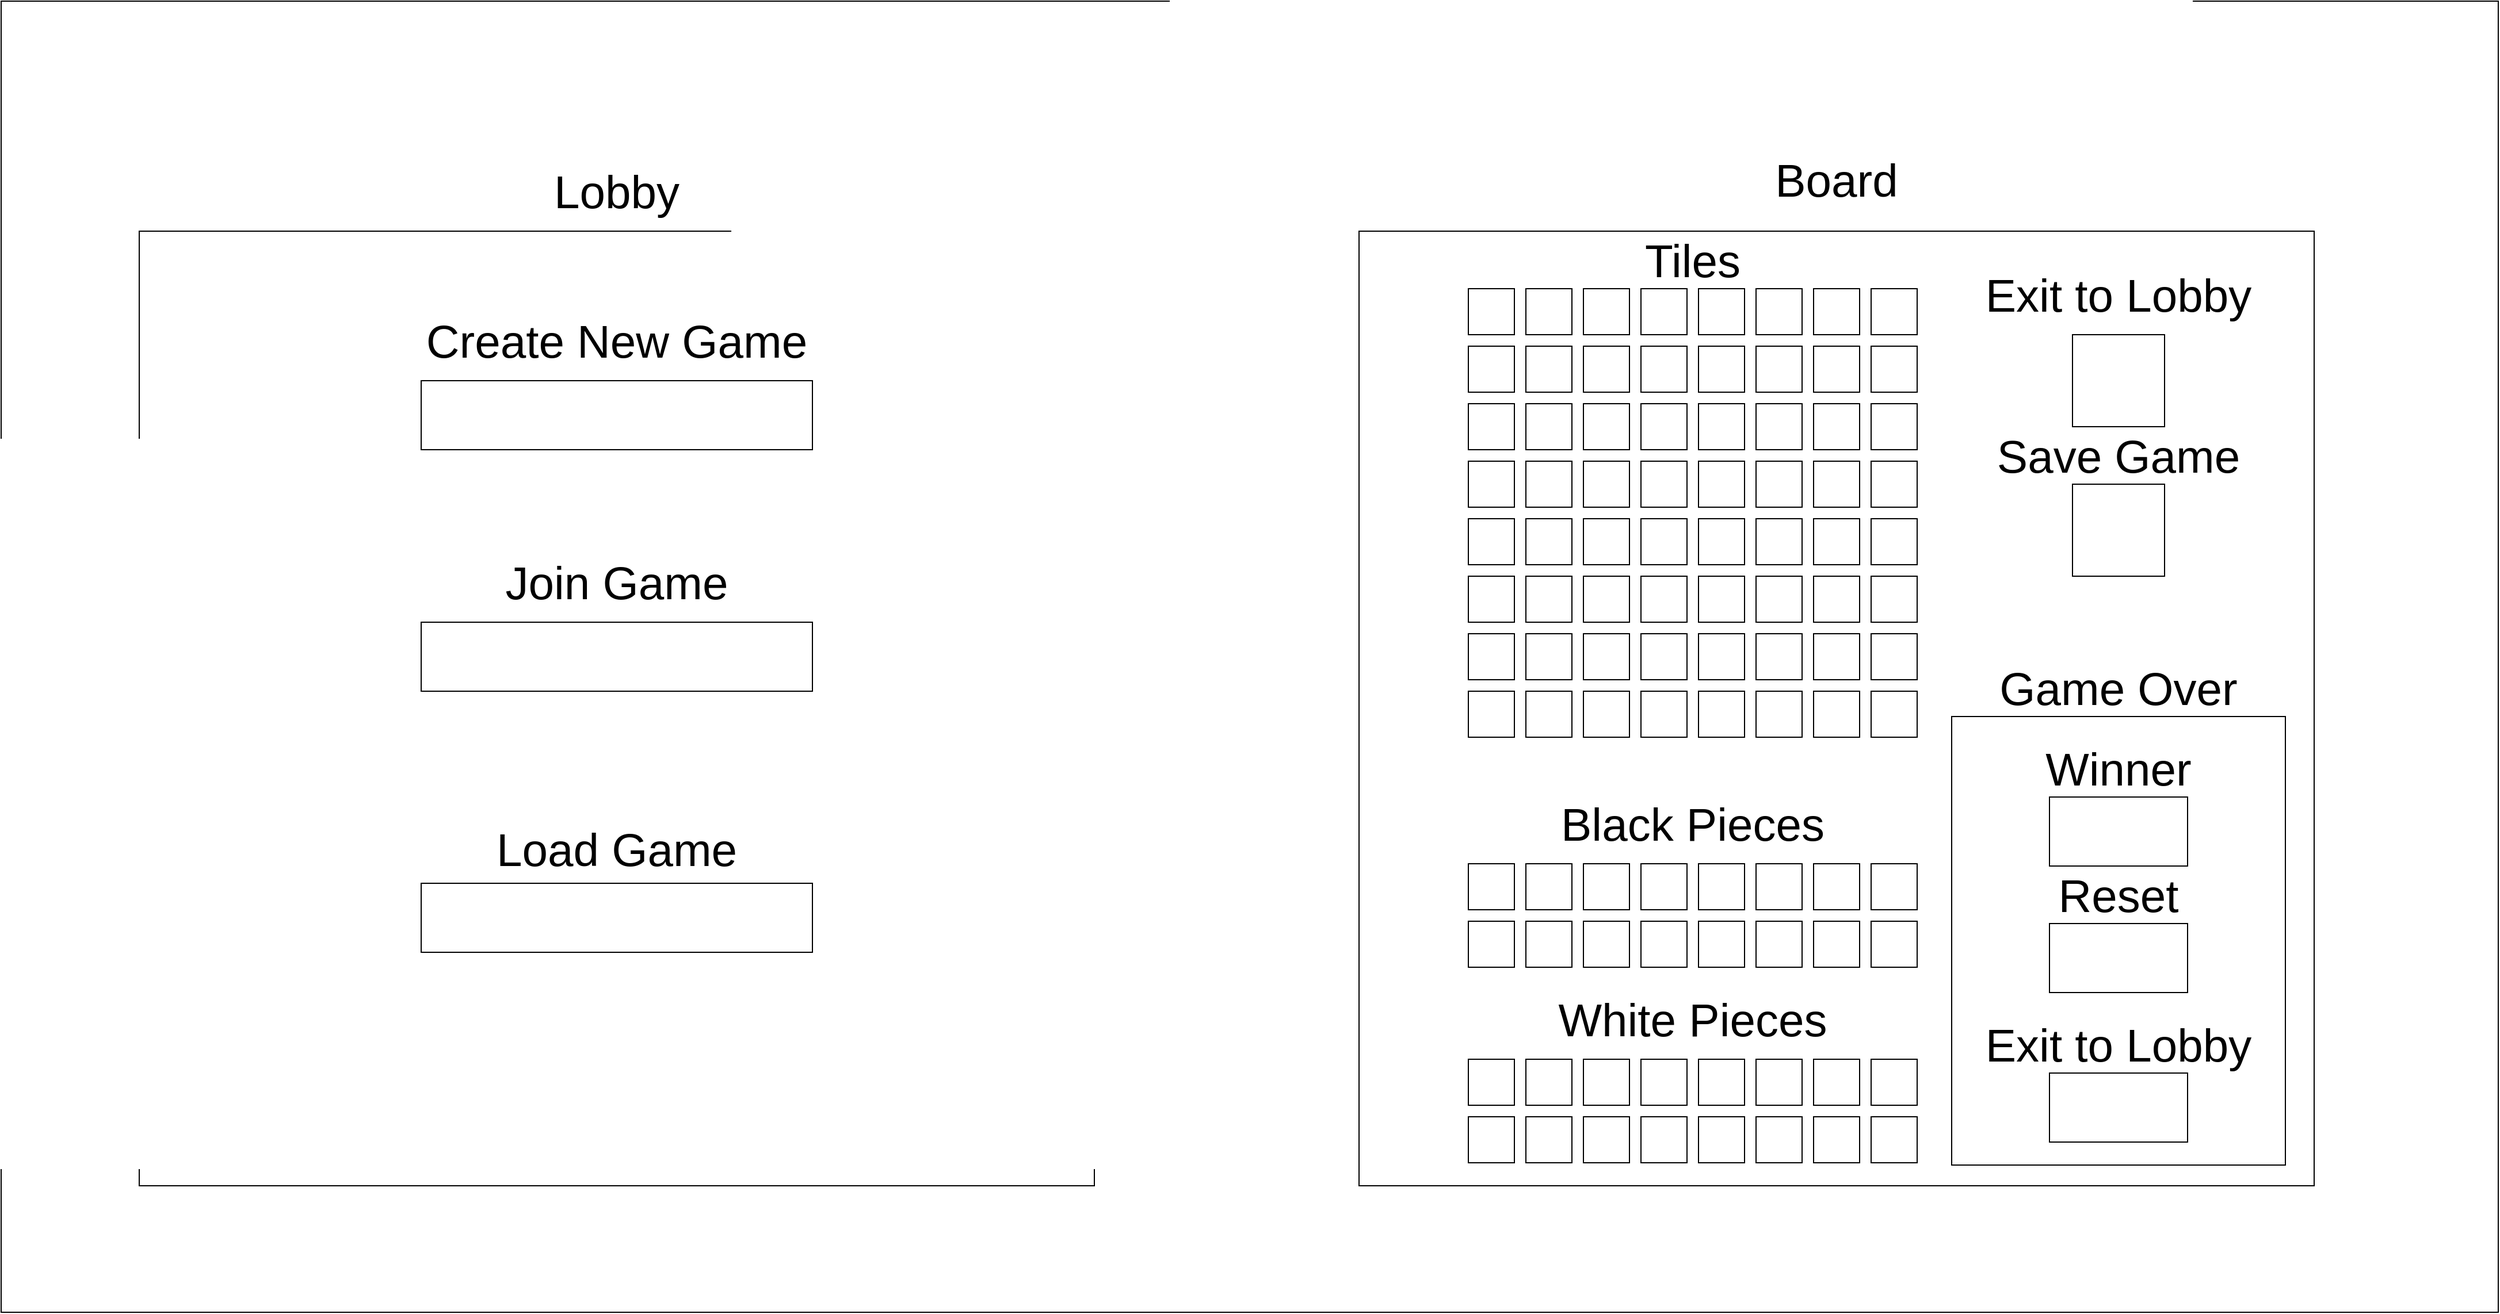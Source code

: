 <mxfile version="22.1.0" type="github">
  <diagram name="Page-1" id="HH6sbAwenjQrGD0H9NG_">
    <mxGraphModel dx="2784" dy="1676" grid="1" gridSize="10" guides="1" tooltips="1" connect="1" arrows="1" fold="1" page="1" pageScale="1" pageWidth="4000" pageHeight="1600" math="0" shadow="0">
      <root>
        <mxCell id="0" />
        <mxCell id="1" parent="0" />
        <mxCell id="sSzNnHYdinJ8F1af6JGd-196" value="" style="rounded=0;whiteSpace=wrap;html=1;" vertex="1" parent="1">
          <mxGeometry x="90" y="320" width="2170" height="1140" as="geometry" />
        </mxCell>
        <mxCell id="sSzNnHYdinJ8F1af6JGd-1" value="" style="whiteSpace=wrap;html=1;aspect=fixed;" vertex="1" parent="1">
          <mxGeometry x="1270" y="520" width="830" height="830" as="geometry" />
        </mxCell>
        <mxCell id="sSzNnHYdinJ8F1af6JGd-179" value="" style="rounded=0;whiteSpace=wrap;html=1;" vertex="1" parent="1">
          <mxGeometry x="1785" y="942" width="290" height="390" as="geometry" />
        </mxCell>
        <mxCell id="sSzNnHYdinJ8F1af6JGd-2" value="" style="whiteSpace=wrap;html=1;aspect=fixed;" vertex="1" parent="1">
          <mxGeometry x="1365" y="570" width="40" height="40" as="geometry" />
        </mxCell>
        <mxCell id="sSzNnHYdinJ8F1af6JGd-4" value="" style="whiteSpace=wrap;html=1;aspect=fixed;" vertex="1" parent="1">
          <mxGeometry x="1415" y="570" width="40" height="40" as="geometry" />
        </mxCell>
        <mxCell id="sSzNnHYdinJ8F1af6JGd-5" value="" style="whiteSpace=wrap;html=1;aspect=fixed;" vertex="1" parent="1">
          <mxGeometry x="1465" y="570" width="40" height="40" as="geometry" />
        </mxCell>
        <mxCell id="sSzNnHYdinJ8F1af6JGd-6" value="" style="whiteSpace=wrap;html=1;aspect=fixed;" vertex="1" parent="1">
          <mxGeometry x="1515" y="570" width="40" height="40" as="geometry" />
        </mxCell>
        <mxCell id="sSzNnHYdinJ8F1af6JGd-7" value="" style="whiteSpace=wrap;html=1;aspect=fixed;" vertex="1" parent="1">
          <mxGeometry x="1565" y="570" width="40" height="40" as="geometry" />
        </mxCell>
        <mxCell id="sSzNnHYdinJ8F1af6JGd-8" value="" style="whiteSpace=wrap;html=1;aspect=fixed;" vertex="1" parent="1">
          <mxGeometry x="1615" y="570" width="40" height="40" as="geometry" />
        </mxCell>
        <mxCell id="sSzNnHYdinJ8F1af6JGd-9" value="" style="whiteSpace=wrap;html=1;aspect=fixed;" vertex="1" parent="1">
          <mxGeometry x="1665" y="570" width="40" height="40" as="geometry" />
        </mxCell>
        <mxCell id="sSzNnHYdinJ8F1af6JGd-10" value="" style="whiteSpace=wrap;html=1;aspect=fixed;" vertex="1" parent="1">
          <mxGeometry x="1715" y="570" width="40" height="40" as="geometry" />
        </mxCell>
        <mxCell id="sSzNnHYdinJ8F1af6JGd-11" value="" style="whiteSpace=wrap;html=1;aspect=fixed;" vertex="1" parent="1">
          <mxGeometry x="1365" y="620" width="40" height="40" as="geometry" />
        </mxCell>
        <mxCell id="sSzNnHYdinJ8F1af6JGd-12" value="" style="whiteSpace=wrap;html=1;aspect=fixed;" vertex="1" parent="1">
          <mxGeometry x="1415" y="620" width="40" height="40" as="geometry" />
        </mxCell>
        <mxCell id="sSzNnHYdinJ8F1af6JGd-13" value="" style="whiteSpace=wrap;html=1;aspect=fixed;" vertex="1" parent="1">
          <mxGeometry x="1465" y="620" width="40" height="40" as="geometry" />
        </mxCell>
        <mxCell id="sSzNnHYdinJ8F1af6JGd-14" value="" style="whiteSpace=wrap;html=1;aspect=fixed;" vertex="1" parent="1">
          <mxGeometry x="1515" y="620" width="40" height="40" as="geometry" />
        </mxCell>
        <mxCell id="sSzNnHYdinJ8F1af6JGd-16" value="" style="whiteSpace=wrap;html=1;aspect=fixed;" vertex="1" parent="1">
          <mxGeometry x="1565" y="620" width="40" height="40" as="geometry" />
        </mxCell>
        <mxCell id="sSzNnHYdinJ8F1af6JGd-17" value="" style="whiteSpace=wrap;html=1;aspect=fixed;" vertex="1" parent="1">
          <mxGeometry x="1615" y="620" width="40" height="40" as="geometry" />
        </mxCell>
        <mxCell id="sSzNnHYdinJ8F1af6JGd-18" value="" style="whiteSpace=wrap;html=1;aspect=fixed;" vertex="1" parent="1">
          <mxGeometry x="1665" y="620" width="40" height="40" as="geometry" />
        </mxCell>
        <mxCell id="sSzNnHYdinJ8F1af6JGd-19" value="" style="whiteSpace=wrap;html=1;aspect=fixed;" vertex="1" parent="1">
          <mxGeometry x="1715" y="620" width="40" height="40" as="geometry" />
        </mxCell>
        <mxCell id="sSzNnHYdinJ8F1af6JGd-20" value="" style="whiteSpace=wrap;html=1;aspect=fixed;" vertex="1" parent="1">
          <mxGeometry x="1365" y="670" width="40" height="40" as="geometry" />
        </mxCell>
        <mxCell id="sSzNnHYdinJ8F1af6JGd-21" value="" style="whiteSpace=wrap;html=1;aspect=fixed;" vertex="1" parent="1">
          <mxGeometry x="1415" y="670" width="40" height="40" as="geometry" />
        </mxCell>
        <mxCell id="sSzNnHYdinJ8F1af6JGd-22" value="" style="whiteSpace=wrap;html=1;aspect=fixed;" vertex="1" parent="1">
          <mxGeometry x="1465" y="670" width="40" height="40" as="geometry" />
        </mxCell>
        <mxCell id="sSzNnHYdinJ8F1af6JGd-23" value="" style="whiteSpace=wrap;html=1;aspect=fixed;" vertex="1" parent="1">
          <mxGeometry x="1515" y="670" width="40" height="40" as="geometry" />
        </mxCell>
        <mxCell id="sSzNnHYdinJ8F1af6JGd-24" value="" style="whiteSpace=wrap;html=1;aspect=fixed;" vertex="1" parent="1">
          <mxGeometry x="1565" y="670" width="40" height="40" as="geometry" />
        </mxCell>
        <mxCell id="sSzNnHYdinJ8F1af6JGd-25" value="" style="whiteSpace=wrap;html=1;aspect=fixed;" vertex="1" parent="1">
          <mxGeometry x="1615" y="670" width="40" height="40" as="geometry" />
        </mxCell>
        <mxCell id="sSzNnHYdinJ8F1af6JGd-26" value="" style="whiteSpace=wrap;html=1;aspect=fixed;" vertex="1" parent="1">
          <mxGeometry x="1665" y="670" width="40" height="40" as="geometry" />
        </mxCell>
        <mxCell id="sSzNnHYdinJ8F1af6JGd-27" value="" style="whiteSpace=wrap;html=1;aspect=fixed;" vertex="1" parent="1">
          <mxGeometry x="1715" y="670" width="40" height="40" as="geometry" />
        </mxCell>
        <mxCell id="sSzNnHYdinJ8F1af6JGd-28" value="" style="whiteSpace=wrap;html=1;aspect=fixed;" vertex="1" parent="1">
          <mxGeometry x="1365" y="720" width="40" height="40" as="geometry" />
        </mxCell>
        <mxCell id="sSzNnHYdinJ8F1af6JGd-29" value="" style="whiteSpace=wrap;html=1;aspect=fixed;" vertex="1" parent="1">
          <mxGeometry x="1415" y="720" width="40" height="40" as="geometry" />
        </mxCell>
        <mxCell id="sSzNnHYdinJ8F1af6JGd-30" value="" style="whiteSpace=wrap;html=1;aspect=fixed;" vertex="1" parent="1">
          <mxGeometry x="1465" y="720" width="40" height="40" as="geometry" />
        </mxCell>
        <mxCell id="sSzNnHYdinJ8F1af6JGd-31" value="" style="whiteSpace=wrap;html=1;aspect=fixed;" vertex="1" parent="1">
          <mxGeometry x="1515" y="720" width="40" height="40" as="geometry" />
        </mxCell>
        <mxCell id="sSzNnHYdinJ8F1af6JGd-32" value="" style="whiteSpace=wrap;html=1;aspect=fixed;" vertex="1" parent="1">
          <mxGeometry x="1565" y="720" width="40" height="40" as="geometry" />
        </mxCell>
        <mxCell id="sSzNnHYdinJ8F1af6JGd-33" value="" style="whiteSpace=wrap;html=1;aspect=fixed;" vertex="1" parent="1">
          <mxGeometry x="1615" y="720" width="40" height="40" as="geometry" />
        </mxCell>
        <mxCell id="sSzNnHYdinJ8F1af6JGd-34" value="" style="whiteSpace=wrap;html=1;aspect=fixed;" vertex="1" parent="1">
          <mxGeometry x="1665" y="720" width="40" height="40" as="geometry" />
        </mxCell>
        <mxCell id="sSzNnHYdinJ8F1af6JGd-35" value="" style="whiteSpace=wrap;html=1;aspect=fixed;" vertex="1" parent="1">
          <mxGeometry x="1715" y="720" width="40" height="40" as="geometry" />
        </mxCell>
        <mxCell id="sSzNnHYdinJ8F1af6JGd-36" value="" style="whiteSpace=wrap;html=1;aspect=fixed;" vertex="1" parent="1">
          <mxGeometry x="1365" y="770" width="40" height="40" as="geometry" />
        </mxCell>
        <mxCell id="sSzNnHYdinJ8F1af6JGd-37" value="" style="whiteSpace=wrap;html=1;aspect=fixed;" vertex="1" parent="1">
          <mxGeometry x="1415" y="770" width="40" height="40" as="geometry" />
        </mxCell>
        <mxCell id="sSzNnHYdinJ8F1af6JGd-38" value="" style="whiteSpace=wrap;html=1;aspect=fixed;" vertex="1" parent="1">
          <mxGeometry x="1465" y="770" width="40" height="40" as="geometry" />
        </mxCell>
        <mxCell id="sSzNnHYdinJ8F1af6JGd-39" value="" style="whiteSpace=wrap;html=1;aspect=fixed;" vertex="1" parent="1">
          <mxGeometry x="1515" y="770" width="40" height="40" as="geometry" />
        </mxCell>
        <mxCell id="sSzNnHYdinJ8F1af6JGd-40" value="" style="whiteSpace=wrap;html=1;aspect=fixed;" vertex="1" parent="1">
          <mxGeometry x="1565" y="770" width="40" height="40" as="geometry" />
        </mxCell>
        <mxCell id="sSzNnHYdinJ8F1af6JGd-41" value="" style="whiteSpace=wrap;html=1;aspect=fixed;" vertex="1" parent="1">
          <mxGeometry x="1615" y="770" width="40" height="40" as="geometry" />
        </mxCell>
        <mxCell id="sSzNnHYdinJ8F1af6JGd-42" value="" style="whiteSpace=wrap;html=1;aspect=fixed;" vertex="1" parent="1">
          <mxGeometry x="1665" y="770" width="40" height="40" as="geometry" />
        </mxCell>
        <mxCell id="sSzNnHYdinJ8F1af6JGd-43" value="" style="whiteSpace=wrap;html=1;aspect=fixed;" vertex="1" parent="1">
          <mxGeometry x="1715" y="770" width="40" height="40" as="geometry" />
        </mxCell>
        <mxCell id="sSzNnHYdinJ8F1af6JGd-44" value="" style="whiteSpace=wrap;html=1;aspect=fixed;" vertex="1" parent="1">
          <mxGeometry x="1365" y="820" width="40" height="40" as="geometry" />
        </mxCell>
        <mxCell id="sSzNnHYdinJ8F1af6JGd-45" value="" style="whiteSpace=wrap;html=1;aspect=fixed;" vertex="1" parent="1">
          <mxGeometry x="1415" y="820" width="40" height="40" as="geometry" />
        </mxCell>
        <mxCell id="sSzNnHYdinJ8F1af6JGd-46" value="" style="whiteSpace=wrap;html=1;aspect=fixed;" vertex="1" parent="1">
          <mxGeometry x="1465" y="820" width="40" height="40" as="geometry" />
        </mxCell>
        <mxCell id="sSzNnHYdinJ8F1af6JGd-47" value="" style="whiteSpace=wrap;html=1;aspect=fixed;" vertex="1" parent="1">
          <mxGeometry x="1515" y="820" width="40" height="40" as="geometry" />
        </mxCell>
        <mxCell id="sSzNnHYdinJ8F1af6JGd-48" value="" style="whiteSpace=wrap;html=1;aspect=fixed;" vertex="1" parent="1">
          <mxGeometry x="1565" y="820" width="40" height="40" as="geometry" />
        </mxCell>
        <mxCell id="sSzNnHYdinJ8F1af6JGd-49" value="" style="whiteSpace=wrap;html=1;aspect=fixed;" vertex="1" parent="1">
          <mxGeometry x="1615" y="820" width="40" height="40" as="geometry" />
        </mxCell>
        <mxCell id="sSzNnHYdinJ8F1af6JGd-50" value="" style="whiteSpace=wrap;html=1;aspect=fixed;" vertex="1" parent="1">
          <mxGeometry x="1665" y="820" width="40" height="40" as="geometry" />
        </mxCell>
        <mxCell id="sSzNnHYdinJ8F1af6JGd-51" value="" style="whiteSpace=wrap;html=1;aspect=fixed;" vertex="1" parent="1">
          <mxGeometry x="1715" y="820" width="40" height="40" as="geometry" />
        </mxCell>
        <mxCell id="sSzNnHYdinJ8F1af6JGd-52" value="" style="whiteSpace=wrap;html=1;aspect=fixed;" vertex="1" parent="1">
          <mxGeometry x="1365" y="870" width="40" height="40" as="geometry" />
        </mxCell>
        <mxCell id="sSzNnHYdinJ8F1af6JGd-53" value="" style="whiteSpace=wrap;html=1;aspect=fixed;" vertex="1" parent="1">
          <mxGeometry x="1415" y="870" width="40" height="40" as="geometry" />
        </mxCell>
        <mxCell id="sSzNnHYdinJ8F1af6JGd-54" value="" style="whiteSpace=wrap;html=1;aspect=fixed;" vertex="1" parent="1">
          <mxGeometry x="1465" y="870" width="40" height="40" as="geometry" />
        </mxCell>
        <mxCell id="sSzNnHYdinJ8F1af6JGd-55" value="" style="whiteSpace=wrap;html=1;aspect=fixed;" vertex="1" parent="1">
          <mxGeometry x="1515" y="870" width="40" height="40" as="geometry" />
        </mxCell>
        <mxCell id="sSzNnHYdinJ8F1af6JGd-56" value="" style="whiteSpace=wrap;html=1;aspect=fixed;" vertex="1" parent="1">
          <mxGeometry x="1565" y="870" width="40" height="40" as="geometry" />
        </mxCell>
        <mxCell id="sSzNnHYdinJ8F1af6JGd-57" value="" style="whiteSpace=wrap;html=1;aspect=fixed;" vertex="1" parent="1">
          <mxGeometry x="1615" y="870" width="40" height="40" as="geometry" />
        </mxCell>
        <mxCell id="sSzNnHYdinJ8F1af6JGd-58" value="" style="whiteSpace=wrap;html=1;aspect=fixed;" vertex="1" parent="1">
          <mxGeometry x="1665" y="870" width="40" height="40" as="geometry" />
        </mxCell>
        <mxCell id="sSzNnHYdinJ8F1af6JGd-59" value="" style="whiteSpace=wrap;html=1;aspect=fixed;" vertex="1" parent="1">
          <mxGeometry x="1715" y="870" width="40" height="40" as="geometry" />
        </mxCell>
        <mxCell id="sSzNnHYdinJ8F1af6JGd-60" value="" style="whiteSpace=wrap;html=1;aspect=fixed;" vertex="1" parent="1">
          <mxGeometry x="1365" y="920" width="40" height="40" as="geometry" />
        </mxCell>
        <mxCell id="sSzNnHYdinJ8F1af6JGd-61" value="" style="whiteSpace=wrap;html=1;aspect=fixed;" vertex="1" parent="1">
          <mxGeometry x="1415" y="920" width="40" height="40" as="geometry" />
        </mxCell>
        <mxCell id="sSzNnHYdinJ8F1af6JGd-62" value="" style="whiteSpace=wrap;html=1;aspect=fixed;" vertex="1" parent="1">
          <mxGeometry x="1465" y="920" width="40" height="40" as="geometry" />
        </mxCell>
        <mxCell id="sSzNnHYdinJ8F1af6JGd-63" value="" style="whiteSpace=wrap;html=1;aspect=fixed;" vertex="1" parent="1">
          <mxGeometry x="1515" y="920" width="40" height="40" as="geometry" />
        </mxCell>
        <mxCell id="sSzNnHYdinJ8F1af6JGd-64" value="" style="whiteSpace=wrap;html=1;aspect=fixed;" vertex="1" parent="1">
          <mxGeometry x="1565" y="920" width="40" height="40" as="geometry" />
        </mxCell>
        <mxCell id="sSzNnHYdinJ8F1af6JGd-65" value="" style="whiteSpace=wrap;html=1;aspect=fixed;" vertex="1" parent="1">
          <mxGeometry x="1615" y="920" width="40" height="40" as="geometry" />
        </mxCell>
        <mxCell id="sSzNnHYdinJ8F1af6JGd-66" value="" style="whiteSpace=wrap;html=1;aspect=fixed;" vertex="1" parent="1">
          <mxGeometry x="1665" y="920" width="40" height="40" as="geometry" />
        </mxCell>
        <mxCell id="sSzNnHYdinJ8F1af6JGd-67" value="" style="whiteSpace=wrap;html=1;aspect=fixed;" vertex="1" parent="1">
          <mxGeometry x="1715" y="920" width="40" height="40" as="geometry" />
        </mxCell>
        <mxCell id="sSzNnHYdinJ8F1af6JGd-116" value="" style="whiteSpace=wrap;html=1;aspect=fixed;" vertex="1" parent="1">
          <mxGeometry x="1365" y="1240" width="40" height="40" as="geometry" />
        </mxCell>
        <mxCell id="sSzNnHYdinJ8F1af6JGd-117" value="" style="whiteSpace=wrap;html=1;aspect=fixed;" vertex="1" parent="1">
          <mxGeometry x="1415" y="1240" width="40" height="40" as="geometry" />
        </mxCell>
        <mxCell id="sSzNnHYdinJ8F1af6JGd-118" value="" style="whiteSpace=wrap;html=1;aspect=fixed;" vertex="1" parent="1">
          <mxGeometry x="1465" y="1240" width="40" height="40" as="geometry" />
        </mxCell>
        <mxCell id="sSzNnHYdinJ8F1af6JGd-119" value="" style="whiteSpace=wrap;html=1;aspect=fixed;" vertex="1" parent="1">
          <mxGeometry x="1515" y="1240" width="40" height="40" as="geometry" />
        </mxCell>
        <mxCell id="sSzNnHYdinJ8F1af6JGd-120" value="" style="whiteSpace=wrap;html=1;aspect=fixed;" vertex="1" parent="1">
          <mxGeometry x="1565" y="1240" width="40" height="40" as="geometry" />
        </mxCell>
        <mxCell id="sSzNnHYdinJ8F1af6JGd-121" value="" style="whiteSpace=wrap;html=1;aspect=fixed;" vertex="1" parent="1">
          <mxGeometry x="1615" y="1240" width="40" height="40" as="geometry" />
        </mxCell>
        <mxCell id="sSzNnHYdinJ8F1af6JGd-122" value="" style="whiteSpace=wrap;html=1;aspect=fixed;" vertex="1" parent="1">
          <mxGeometry x="1665" y="1240" width="40" height="40" as="geometry" />
        </mxCell>
        <mxCell id="sSzNnHYdinJ8F1af6JGd-123" value="" style="whiteSpace=wrap;html=1;aspect=fixed;" vertex="1" parent="1">
          <mxGeometry x="1715" y="1240" width="40" height="40" as="geometry" />
        </mxCell>
        <mxCell id="sSzNnHYdinJ8F1af6JGd-124" value="" style="whiteSpace=wrap;html=1;aspect=fixed;" vertex="1" parent="1">
          <mxGeometry x="1365" y="1290" width="40" height="40" as="geometry" />
        </mxCell>
        <mxCell id="sSzNnHYdinJ8F1af6JGd-125" value="" style="whiteSpace=wrap;html=1;aspect=fixed;" vertex="1" parent="1">
          <mxGeometry x="1415" y="1290" width="40" height="40" as="geometry" />
        </mxCell>
        <mxCell id="sSzNnHYdinJ8F1af6JGd-126" value="" style="whiteSpace=wrap;html=1;aspect=fixed;" vertex="1" parent="1">
          <mxGeometry x="1465" y="1290" width="40" height="40" as="geometry" />
        </mxCell>
        <mxCell id="sSzNnHYdinJ8F1af6JGd-127" value="" style="whiteSpace=wrap;html=1;aspect=fixed;" vertex="1" parent="1">
          <mxGeometry x="1515" y="1290" width="40" height="40" as="geometry" />
        </mxCell>
        <mxCell id="sSzNnHYdinJ8F1af6JGd-128" value="" style="whiteSpace=wrap;html=1;aspect=fixed;" vertex="1" parent="1">
          <mxGeometry x="1565" y="1290" width="40" height="40" as="geometry" />
        </mxCell>
        <mxCell id="sSzNnHYdinJ8F1af6JGd-129" value="" style="whiteSpace=wrap;html=1;aspect=fixed;" vertex="1" parent="1">
          <mxGeometry x="1615" y="1290" width="40" height="40" as="geometry" />
        </mxCell>
        <mxCell id="sSzNnHYdinJ8F1af6JGd-130" value="" style="whiteSpace=wrap;html=1;aspect=fixed;" vertex="1" parent="1">
          <mxGeometry x="1665" y="1290" width="40" height="40" as="geometry" />
        </mxCell>
        <mxCell id="sSzNnHYdinJ8F1af6JGd-131" value="" style="whiteSpace=wrap;html=1;aspect=fixed;" vertex="1" parent="1">
          <mxGeometry x="1715" y="1290" width="40" height="40" as="geometry" />
        </mxCell>
        <mxCell id="sSzNnHYdinJ8F1af6JGd-132" value="Tiles" style="text;html=1;strokeColor=none;fillColor=none;align=center;verticalAlign=middle;whiteSpace=wrap;rounded=0;fontSize=40;" vertex="1" parent="1">
          <mxGeometry x="1425" y="500" width="270" height="90" as="geometry" />
        </mxCell>
        <mxCell id="sSzNnHYdinJ8F1af6JGd-133" value="Black Pieces" style="text;html=1;strokeColor=none;fillColor=none;align=center;verticalAlign=middle;whiteSpace=wrap;rounded=0;fontSize=40;" vertex="1" parent="1">
          <mxGeometry x="1425" y="990" width="270" height="90" as="geometry" />
        </mxCell>
        <mxCell id="sSzNnHYdinJ8F1af6JGd-151" value="" style="whiteSpace=wrap;html=1;aspect=fixed;" vertex="1" parent="1">
          <mxGeometry x="1365" y="1070" width="40" height="40" as="geometry" />
        </mxCell>
        <mxCell id="sSzNnHYdinJ8F1af6JGd-152" value="" style="whiteSpace=wrap;html=1;aspect=fixed;" vertex="1" parent="1">
          <mxGeometry x="1415" y="1070" width="40" height="40" as="geometry" />
        </mxCell>
        <mxCell id="sSzNnHYdinJ8F1af6JGd-153" value="" style="whiteSpace=wrap;html=1;aspect=fixed;" vertex="1" parent="1">
          <mxGeometry x="1465" y="1070" width="40" height="40" as="geometry" />
        </mxCell>
        <mxCell id="sSzNnHYdinJ8F1af6JGd-154" value="" style="whiteSpace=wrap;html=1;aspect=fixed;" vertex="1" parent="1">
          <mxGeometry x="1515" y="1070" width="40" height="40" as="geometry" />
        </mxCell>
        <mxCell id="sSzNnHYdinJ8F1af6JGd-155" value="" style="whiteSpace=wrap;html=1;aspect=fixed;" vertex="1" parent="1">
          <mxGeometry x="1565" y="1070" width="40" height="40" as="geometry" />
        </mxCell>
        <mxCell id="sSzNnHYdinJ8F1af6JGd-156" value="" style="whiteSpace=wrap;html=1;aspect=fixed;" vertex="1" parent="1">
          <mxGeometry x="1615" y="1070" width="40" height="40" as="geometry" />
        </mxCell>
        <mxCell id="sSzNnHYdinJ8F1af6JGd-157" value="" style="whiteSpace=wrap;html=1;aspect=fixed;" vertex="1" parent="1">
          <mxGeometry x="1665" y="1070" width="40" height="40" as="geometry" />
        </mxCell>
        <mxCell id="sSzNnHYdinJ8F1af6JGd-158" value="" style="whiteSpace=wrap;html=1;aspect=fixed;" vertex="1" parent="1">
          <mxGeometry x="1715" y="1070" width="40" height="40" as="geometry" />
        </mxCell>
        <mxCell id="sSzNnHYdinJ8F1af6JGd-159" value="" style="whiteSpace=wrap;html=1;aspect=fixed;" vertex="1" parent="1">
          <mxGeometry x="1365" y="1120" width="40" height="40" as="geometry" />
        </mxCell>
        <mxCell id="sSzNnHYdinJ8F1af6JGd-160" value="" style="whiteSpace=wrap;html=1;aspect=fixed;" vertex="1" parent="1">
          <mxGeometry x="1415" y="1120" width="40" height="40" as="geometry" />
        </mxCell>
        <mxCell id="sSzNnHYdinJ8F1af6JGd-161" value="" style="whiteSpace=wrap;html=1;aspect=fixed;" vertex="1" parent="1">
          <mxGeometry x="1465" y="1120" width="40" height="40" as="geometry" />
        </mxCell>
        <mxCell id="sSzNnHYdinJ8F1af6JGd-162" value="" style="whiteSpace=wrap;html=1;aspect=fixed;" vertex="1" parent="1">
          <mxGeometry x="1515" y="1120" width="40" height="40" as="geometry" />
        </mxCell>
        <mxCell id="sSzNnHYdinJ8F1af6JGd-163" value="" style="whiteSpace=wrap;html=1;aspect=fixed;" vertex="1" parent="1">
          <mxGeometry x="1565" y="1120" width="40" height="40" as="geometry" />
        </mxCell>
        <mxCell id="sSzNnHYdinJ8F1af6JGd-164" value="" style="whiteSpace=wrap;html=1;aspect=fixed;" vertex="1" parent="1">
          <mxGeometry x="1615" y="1120" width="40" height="40" as="geometry" />
        </mxCell>
        <mxCell id="sSzNnHYdinJ8F1af6JGd-165" value="" style="whiteSpace=wrap;html=1;aspect=fixed;" vertex="1" parent="1">
          <mxGeometry x="1665" y="1120" width="40" height="40" as="geometry" />
        </mxCell>
        <mxCell id="sSzNnHYdinJ8F1af6JGd-166" value="" style="whiteSpace=wrap;html=1;aspect=fixed;" vertex="1" parent="1">
          <mxGeometry x="1715" y="1120" width="40" height="40" as="geometry" />
        </mxCell>
        <mxCell id="sSzNnHYdinJ8F1af6JGd-167" value="White&amp;nbsp;Pieces" style="text;html=1;strokeColor=none;fillColor=none;align=center;verticalAlign=middle;whiteSpace=wrap;rounded=0;fontSize=40;" vertex="1" parent="1">
          <mxGeometry x="1425" y="1160" width="270" height="90" as="geometry" />
        </mxCell>
        <mxCell id="sSzNnHYdinJ8F1af6JGd-169" value="Board" style="text;html=1;strokeColor=none;fillColor=none;align=center;verticalAlign=middle;whiteSpace=wrap;rounded=0;fontSize=40;" vertex="1" parent="1">
          <mxGeometry x="1550" y="430" width="270" height="90" as="geometry" />
        </mxCell>
        <mxCell id="sSzNnHYdinJ8F1af6JGd-171" value="Game Over" style="text;html=1;strokeColor=none;fillColor=none;align=center;verticalAlign=middle;whiteSpace=wrap;rounded=0;fontSize=40;" vertex="1" parent="1">
          <mxGeometry x="1795" y="872" width="270" height="90" as="geometry" />
        </mxCell>
        <mxCell id="sSzNnHYdinJ8F1af6JGd-172" value="" style="rounded=0;whiteSpace=wrap;html=1;" vertex="1" parent="1">
          <mxGeometry x="1870" y="1122" width="120" height="60" as="geometry" />
        </mxCell>
        <mxCell id="sSzNnHYdinJ8F1af6JGd-173" value="" style="rounded=0;whiteSpace=wrap;html=1;" vertex="1" parent="1">
          <mxGeometry x="1870" y="1252" width="120" height="60" as="geometry" />
        </mxCell>
        <mxCell id="sSzNnHYdinJ8F1af6JGd-174" value="Exit to Lobby" style="text;html=1;strokeColor=none;fillColor=none;align=center;verticalAlign=middle;whiteSpace=wrap;rounded=0;fontSize=40;" vertex="1" parent="1">
          <mxGeometry x="1795" y="1182" width="270" height="90" as="geometry" />
        </mxCell>
        <mxCell id="sSzNnHYdinJ8F1af6JGd-175" value="Reset" style="text;html=1;strokeColor=none;fillColor=none;align=center;verticalAlign=middle;whiteSpace=wrap;rounded=0;fontSize=40;" vertex="1" parent="1">
          <mxGeometry x="1795" y="1052" width="270" height="90" as="geometry" />
        </mxCell>
        <mxCell id="sSzNnHYdinJ8F1af6JGd-177" value="" style="rounded=0;whiteSpace=wrap;html=1;" vertex="1" parent="1">
          <mxGeometry x="1870" y="1012" width="120" height="60" as="geometry" />
        </mxCell>
        <mxCell id="sSzNnHYdinJ8F1af6JGd-178" value="Winner" style="text;html=1;strokeColor=none;fillColor=none;align=center;verticalAlign=middle;whiteSpace=wrap;rounded=0;fontSize=40;" vertex="1" parent="1">
          <mxGeometry x="1795" y="942" width="270" height="90" as="geometry" />
        </mxCell>
        <mxCell id="sSzNnHYdinJ8F1af6JGd-181" value="" style="whiteSpace=wrap;html=1;aspect=fixed;" vertex="1" parent="1">
          <mxGeometry x="1890" y="610" width="80" height="80" as="geometry" />
        </mxCell>
        <mxCell id="sSzNnHYdinJ8F1af6JGd-183" value="Exit to Lobby" style="text;html=1;strokeColor=none;fillColor=none;align=center;verticalAlign=middle;whiteSpace=wrap;rounded=0;fontSize=40;" vertex="1" parent="1">
          <mxGeometry x="1795" y="530" width="270" height="90" as="geometry" />
        </mxCell>
        <mxCell id="sSzNnHYdinJ8F1af6JGd-184" value="" style="whiteSpace=wrap;html=1;aspect=fixed;" vertex="1" parent="1">
          <mxGeometry x="1890" y="740" width="80" height="80" as="geometry" />
        </mxCell>
        <mxCell id="sSzNnHYdinJ8F1af6JGd-185" value="Save Game" style="text;html=1;strokeColor=none;fillColor=none;align=center;verticalAlign=middle;whiteSpace=wrap;rounded=0;fontSize=40;" vertex="1" parent="1">
          <mxGeometry x="1795" y="670" width="270" height="90" as="geometry" />
        </mxCell>
        <mxCell id="sSzNnHYdinJ8F1af6JGd-186" value="" style="whiteSpace=wrap;html=1;aspect=fixed;" vertex="1" parent="1">
          <mxGeometry x="210" y="520" width="830" height="830" as="geometry" />
        </mxCell>
        <mxCell id="sSzNnHYdinJ8F1af6JGd-187" value="Lobby" style="text;html=1;strokeColor=none;fillColor=none;align=center;verticalAlign=middle;whiteSpace=wrap;rounded=0;fontSize=40;" vertex="1" parent="1">
          <mxGeometry x="490" y="440" width="270" height="90" as="geometry" />
        </mxCell>
        <mxCell id="sSzNnHYdinJ8F1af6JGd-188" value="" style="rounded=0;whiteSpace=wrap;html=1;" vertex="1" parent="1">
          <mxGeometry x="455" y="650" width="340" height="60" as="geometry" />
        </mxCell>
        <mxCell id="sSzNnHYdinJ8F1af6JGd-189" value="Create New Game" style="text;html=1;strokeColor=none;fillColor=none;align=center;verticalAlign=middle;whiteSpace=wrap;rounded=0;fontSize=40;" vertex="1" parent="1">
          <mxGeometry x="455" y="570" width="340" height="90" as="geometry" />
        </mxCell>
        <mxCell id="sSzNnHYdinJ8F1af6JGd-191" value="Join Game" style="text;html=1;strokeColor=none;fillColor=none;align=center;verticalAlign=middle;whiteSpace=wrap;rounded=0;fontSize=40;" vertex="1" parent="1">
          <mxGeometry x="490" y="780" width="270" height="90" as="geometry" />
        </mxCell>
        <mxCell id="sSzNnHYdinJ8F1af6JGd-192" value="" style="rounded=0;whiteSpace=wrap;html=1;" vertex="1" parent="1">
          <mxGeometry x="455" y="860" width="340" height="60" as="geometry" />
        </mxCell>
        <mxCell id="sSzNnHYdinJ8F1af6JGd-193" value="Load Game" style="text;html=1;strokeColor=none;fillColor=none;align=center;verticalAlign=middle;whiteSpace=wrap;rounded=0;fontSize=40;" vertex="1" parent="1">
          <mxGeometry x="490" y="1012" width="270" height="90" as="geometry" />
        </mxCell>
        <mxCell id="sSzNnHYdinJ8F1af6JGd-194" value="" style="rounded=0;whiteSpace=wrap;html=1;" vertex="1" parent="1">
          <mxGeometry x="455" y="1087" width="340" height="60" as="geometry" />
        </mxCell>
      </root>
    </mxGraphModel>
  </diagram>
</mxfile>
